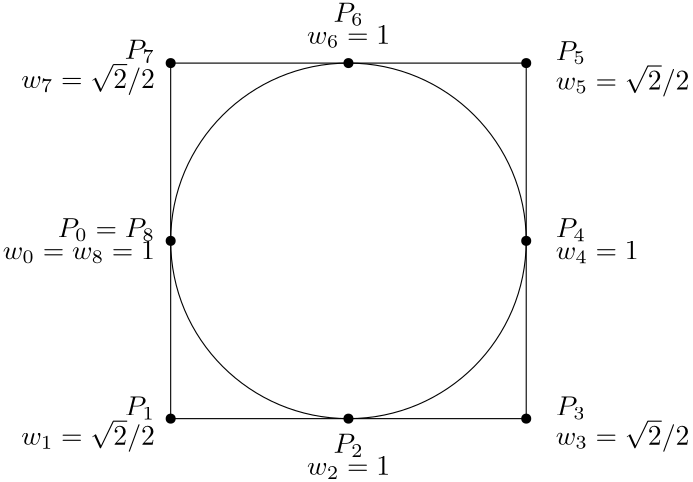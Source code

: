 <?xml version="1.0"?>
<!DOCTYPE ipe SYSTEM "ipe.dtd">
<ipe version="70206" creator="Ipe 7.2.7">
<info created="D:20180328144542" modified="D:20180328150304"/>
<ipestyle name="basic">
<symbol name="arrow/arc(spx)">
<path stroke="sym-stroke" fill="sym-stroke" pen="sym-pen">
0 0 m
-1 0.333 l
-1 -0.333 l
h
</path>
</symbol>
<symbol name="arrow/farc(spx)">
<path stroke="sym-stroke" fill="white" pen="sym-pen">
0 0 m
-1 0.333 l
-1 -0.333 l
h
</path>
</symbol>
<symbol name="arrow/ptarc(spx)">
<path stroke="sym-stroke" fill="sym-stroke" pen="sym-pen">
0 0 m
-1 0.333 l
-0.8 0 l
-1 -0.333 l
h
</path>
</symbol>
<symbol name="arrow/fptarc(spx)">
<path stroke="sym-stroke" fill="white" pen="sym-pen">
0 0 m
-1 0.333 l
-0.8 0 l
-1 -0.333 l
h
</path>
</symbol>
<symbol name="mark/circle(sx)" transformations="translations">
<path fill="sym-stroke">
0.6 0 0 0.6 0 0 e
0.4 0 0 0.4 0 0 e
</path>
</symbol>
<symbol name="mark/disk(sx)" transformations="translations">
<path fill="sym-stroke">
0.6 0 0 0.6 0 0 e
</path>
</symbol>
<symbol name="mark/fdisk(sfx)" transformations="translations">
<group>
<path fill="sym-fill">
0.5 0 0 0.5 0 0 e
</path>
<path fill="sym-stroke" fillrule="eofill">
0.6 0 0 0.6 0 0 e
0.4 0 0 0.4 0 0 e
</path>
</group>
</symbol>
<symbol name="mark/box(sx)" transformations="translations">
<path fill="sym-stroke" fillrule="eofill">
-0.6 -0.6 m
0.6 -0.6 l
0.6 0.6 l
-0.6 0.6 l
h
-0.4 -0.4 m
0.4 -0.4 l
0.4 0.4 l
-0.4 0.4 l
h
</path>
</symbol>
<symbol name="mark/square(sx)" transformations="translations">
<path fill="sym-stroke">
-0.6 -0.6 m
0.6 -0.6 l
0.6 0.6 l
-0.6 0.6 l
h
</path>
</symbol>
<symbol name="mark/fsquare(sfx)" transformations="translations">
<group>
<path fill="sym-fill">
-0.5 -0.5 m
0.5 -0.5 l
0.5 0.5 l
-0.5 0.5 l
h
</path>
<path fill="sym-stroke" fillrule="eofill">
-0.6 -0.6 m
0.6 -0.6 l
0.6 0.6 l
-0.6 0.6 l
h
-0.4 -0.4 m
0.4 -0.4 l
0.4 0.4 l
-0.4 0.4 l
h
</path>
</group>
</symbol>
<symbol name="mark/cross(sx)" transformations="translations">
<group>
<path fill="sym-stroke">
-0.43 -0.57 m
0.57 0.43 l
0.43 0.57 l
-0.57 -0.43 l
h
</path>
<path fill="sym-stroke">
-0.43 0.57 m
0.57 -0.43 l
0.43 -0.57 l
-0.57 0.43 l
h
</path>
</group>
</symbol>
<symbol name="arrow/fnormal(spx)">
<path stroke="sym-stroke" fill="white" pen="sym-pen">
0 0 m
-1 0.333 l
-1 -0.333 l
h
</path>
</symbol>
<symbol name="arrow/pointed(spx)">
<path stroke="sym-stroke" fill="sym-stroke" pen="sym-pen">
0 0 m
-1 0.333 l
-0.8 0 l
-1 -0.333 l
h
</path>
</symbol>
<symbol name="arrow/fpointed(spx)">
<path stroke="sym-stroke" fill="white" pen="sym-pen">
0 0 m
-1 0.333 l
-0.8 0 l
-1 -0.333 l
h
</path>
</symbol>
<symbol name="arrow/linear(spx)">
<path stroke="sym-stroke" pen="sym-pen">
-1 0.333 m
0 0 l
-1 -0.333 l
</path>
</symbol>
<symbol name="arrow/fdouble(spx)">
<path stroke="sym-stroke" fill="white" pen="sym-pen">
0 0 m
-1 0.333 l
-1 -0.333 l
h
-1 0 m
-2 0.333 l
-2 -0.333 l
h
</path>
</symbol>
<symbol name="arrow/double(spx)">
<path stroke="sym-stroke" fill="sym-stroke" pen="sym-pen">
0 0 m
-1 0.333 l
-1 -0.333 l
h
-1 0 m
-2 0.333 l
-2 -0.333 l
h
</path>
</symbol>
<pen name="heavier" value="0.8"/>
<pen name="fat" value="1.2"/>
<pen name="ultrafat" value="2"/>
<symbolsize name="large" value="5"/>
<symbolsize name="small" value="2"/>
<symbolsize name="tiny" value="1.1"/>
<arrowsize name="large" value="10"/>
<arrowsize name="small" value="5"/>
<arrowsize name="tiny" value="3"/>
<color name="red" value="1 0 0"/>
<color name="green" value="0 1 0"/>
<color name="blue" value="0 0 1"/>
<color name="yellow" value="1 1 0"/>
<color name="orange" value="1 0.647 0"/>
<color name="gold" value="1 0.843 0"/>
<color name="purple" value="0.627 0.125 0.941"/>
<color name="gray" value="0.745"/>
<color name="brown" value="0.647 0.165 0.165"/>
<color name="navy" value="0 0 0.502"/>
<color name="pink" value="1 0.753 0.796"/>
<color name="seagreen" value="0.18 0.545 0.341"/>
<color name="turquoise" value="0.251 0.878 0.816"/>
<color name="violet" value="0.933 0.51 0.933"/>
<color name="darkblue" value="0 0 0.545"/>
<color name="darkcyan" value="0 0.545 0.545"/>
<color name="darkgray" value="0.663"/>
<color name="darkgreen" value="0 0.392 0"/>
<color name="darkmagenta" value="0.545 0 0.545"/>
<color name="darkorange" value="1 0.549 0"/>
<color name="darkred" value="0.545 0 0"/>
<color name="lightblue" value="0.678 0.847 0.902"/>
<color name="lightcyan" value="0.878 1 1"/>
<color name="lightgray" value="0.827"/>
<color name="lightgreen" value="0.565 0.933 0.565"/>
<color name="lightyellow" value="1 1 0.878"/>
<dashstyle name="dashed" value="[4] 0"/>
<dashstyle name="dotted" value="[1 3] 0"/>
<dashstyle name="dash dotted" value="[4 2 1 2] 0"/>
<dashstyle name="dash dot dotted" value="[4 2 1 2 1 2] 0"/>
<textsize name="large" value="\large"/>
<textsize name="Large" value="\Large"/>
<textsize name="LARGE" value="\LARGE"/>
<textsize name="huge" value="\huge"/>
<textsize name="Huge" value="\Huge"/>
<textsize name="small" value="\small"/>
<textsize name="footnote" value="\footnotesize"/>
<textsize name="tiny" value="\tiny"/>
<textstyle name="center" begin="\begin{center}" end="\end{center}"/>
<textstyle name="itemize" begin="\begin{itemize}" end="\end{itemize}"/>
<textstyle name="item" begin="\begin{itemize}\item{}" end="\end{itemize}"/>
<gridsize name="4 pts" value="4"/>
<gridsize name="8 pts (~3 mm)" value="8"/>
<gridsize name="16 pts (~6 mm)" value="16"/>
<gridsize name="32 pts (~12 mm)" value="32"/>
<gridsize name="10 pts (~3.5 mm)" value="10"/>
<gridsize name="20 pts (~7 mm)" value="20"/>
<gridsize name="14 pts (~5 mm)" value="14"/>
<gridsize name="28 pts (~10 mm)" value="28"/>
<gridsize name="56 pts (~20 mm)" value="56"/>
<anglesize name="90 deg" value="90"/>
<anglesize name="60 deg" value="60"/>
<anglesize name="45 deg" value="45"/>
<anglesize name="30 deg" value="30"/>
<anglesize name="22.5 deg" value="22.5"/>
<opacity name="10%" value="0.1"/>
<opacity name="30%" value="0.3"/>
<opacity name="50%" value="0.5"/>
<opacity name="75%" value="0.75"/>
<tiling name="falling" angle="-60" step="4" width="1"/>
<tiling name="rising" angle="30" step="4" width="1"/>
</ipestyle>
<page>
<layer name="alpha"/>
<view layers="alpha" active="alpha"/>
<path layer="alpha" matrix="0.5 0 0 0.5 96 224" stroke="black">
192 448 m
192 192 l
448 192 l
448 448 l
h
</path>
<path matrix="0.5 0 0 0.5 96 224" stroke="black">
128 0 0 128 320 320 e
</path>
<use matrix="0.5 0 0 0.5 96 224" name="mark/disk(sx)" pos="192 448" size="normal" stroke="black"/>
<use matrix="0.5 0 0 0.5 96 224" name="mark/disk(sx)" pos="320 448" size="normal" stroke="black"/>
<use matrix="0.5 0 0 0.5 96 224" name="mark/disk(sx)" pos="448 448" size="normal" stroke="black"/>
<use matrix="0.5 0 0 0.5 96 224" name="mark/disk(sx)" pos="448 320" size="normal" stroke="black"/>
<use matrix="0.5 0 0 0.5 96 224" name="mark/disk(sx)" pos="448 192" size="normal" stroke="black"/>
<use matrix="0.5 0 0 0.5 96 224" name="mark/disk(sx)" pos="320 192" size="normal" stroke="black"/>
<use matrix="0.5 0 0 0.5 96 224" name="mark/disk(sx)" pos="192 192" size="normal" stroke="black"/>
<use matrix="0.5 0 0 0.5 96 224" name="mark/disk(sx)" pos="192 320" size="normal" stroke="black"/>
<group matrix="1 0 0 1 2.68988 4.13817">
<text matrix="1 0 0 1 -32.5064 -3.6209" transformations="translations" pos="181.114 384.791" stroke="black" type="label" width="35.014" height="6.812" depth="1.49" valign="baseline" style="math">P_0=P_8</text>
<text matrix="1 0 0 1 -24.3117 1.91315" transformations="translations" pos="153.181 371.342" stroke="black" type="label" width="54.752" height="6.425" depth="1.49" valign="baseline" style="math">w_0=w_8=1</text>
</group>
<group matrix="1 0 0 1 -0 -3.10363">
<text matrix="1 0 0 1 -5.15123 -6.11103" transformations="translations" pos="180.597 458.761" stroke="black" type="label" width="10.866" height="6.812" depth="1.49" valign="baseline" style="math">P_7</text>
<text matrix="1 0 0 1 6.20725 -0.604619" transformations="translations" pos="131.973 442.725" stroke="black" type="label" width="48.131" height="9.039" depth="2.49" valign="baseline" style="math">w_7=\sqrt{2}/2</text>
</group>
<group matrix="1 0 0 1 -25.8636 11.8972">
<text matrix="1 0 0 1 8.81509 -0.517271" transformations="translations" pos="192.494 309.787" stroke="black" type="label" width="10.866" height="6.812" depth="1.49" valign="baseline" style="math">P_1</text>
<text matrix="1 0 0 1 0 0.333694" transformations="translations" pos="164.044 298.407" stroke="black" type="label" width="48.131" height="9.039" depth="2.49" valign="baseline" style="math">w_1=\sqrt{2}/2</text>
</group>
<group matrix="1 0 0 1 -14.4836 -11.8972">
<text matrix="1 0 0 1 16.0354 13.4491" transformations="translations" pos="329.054 383.756" stroke="black" type="label" width="10.866" height="6.812" depth="1.49" valign="baseline" style="math">P_4</text>
<text matrix="1 0 0 1 0 6.56859" transformations="translations" pos="345.089 382.722" stroke="black" type="label" width="29.867" height="6.425" depth="1.49" valign="baseline" style="math">w_4=1</text>
</group>
<group matrix="1 0 0 1 5.17271 -0">
<text matrix="1 0 0 1 -0.517271 1.03454" transformations="translations" pos="325.95 320.132" stroke="black" type="label" width="10.866" height="6.812" depth="1.49" valign="baseline" style="math">P_3</text>
<text matrix="1 0 0 1 7.75907 13.7827" transformations="translations" pos="317.674 296.855" stroke="black" type="label" width="48.131" height="9.039" depth="2.49" valign="baseline" style="math">w_3=\sqrt{2}/2</text>
</group>
<group matrix="1 0 0 1 -8.27634 -5.17271">
<text matrix="1 0 0 1 18.8817 6.20725" transformations="translations" pos="320 448" stroke="black" type="label" width="10.866" height="6.812" depth="1.49" valign="baseline" style="math">P_5</text>
<text matrix="1 0 0 1 -3.10363 -16.1171" transformations="translations" pos="341.985 459.795" stroke="black" type="label" width="48.131" height="9.039" depth="2.49" valign="baseline" style="math">w_5=\sqrt{2}/2</text>
</group>
<group matrix="1 0 0 1 -27.9326 -5.68998">
<text matrix="1 0 0 1 23.9841 10.8627" transformations="translations" pos="254.566 457.726" stroke="black" type="label" width="10.866" height="6.812" depth="1.49" valign="baseline" style="math">P_6</text>
<text matrix="1 0 0 1 0 1.39588" transformations="translations" pos="269.05 459.278" stroke="black" type="label" width="29.867" height="6.425" depth="1.49" valign="baseline" style="math">w_6=1</text>
</group>
<group>
<text matrix="1 0 0 1 -7.05218 1.55181" transformations="translations" pos="257.67 306.166" stroke="black" type="label" width="10.866" height="6.812" depth="1.49" valign="baseline" style="math">P_2</text>
<text matrix="1 0 0 1 -6.20725 0.361339" transformations="translations" pos="247.325 299.441" stroke="black" type="label" width="29.867" height="6.425" depth="1.49" valign="baseline" style="math">w_2=1</text>
</group>
</page>
</ipe>
